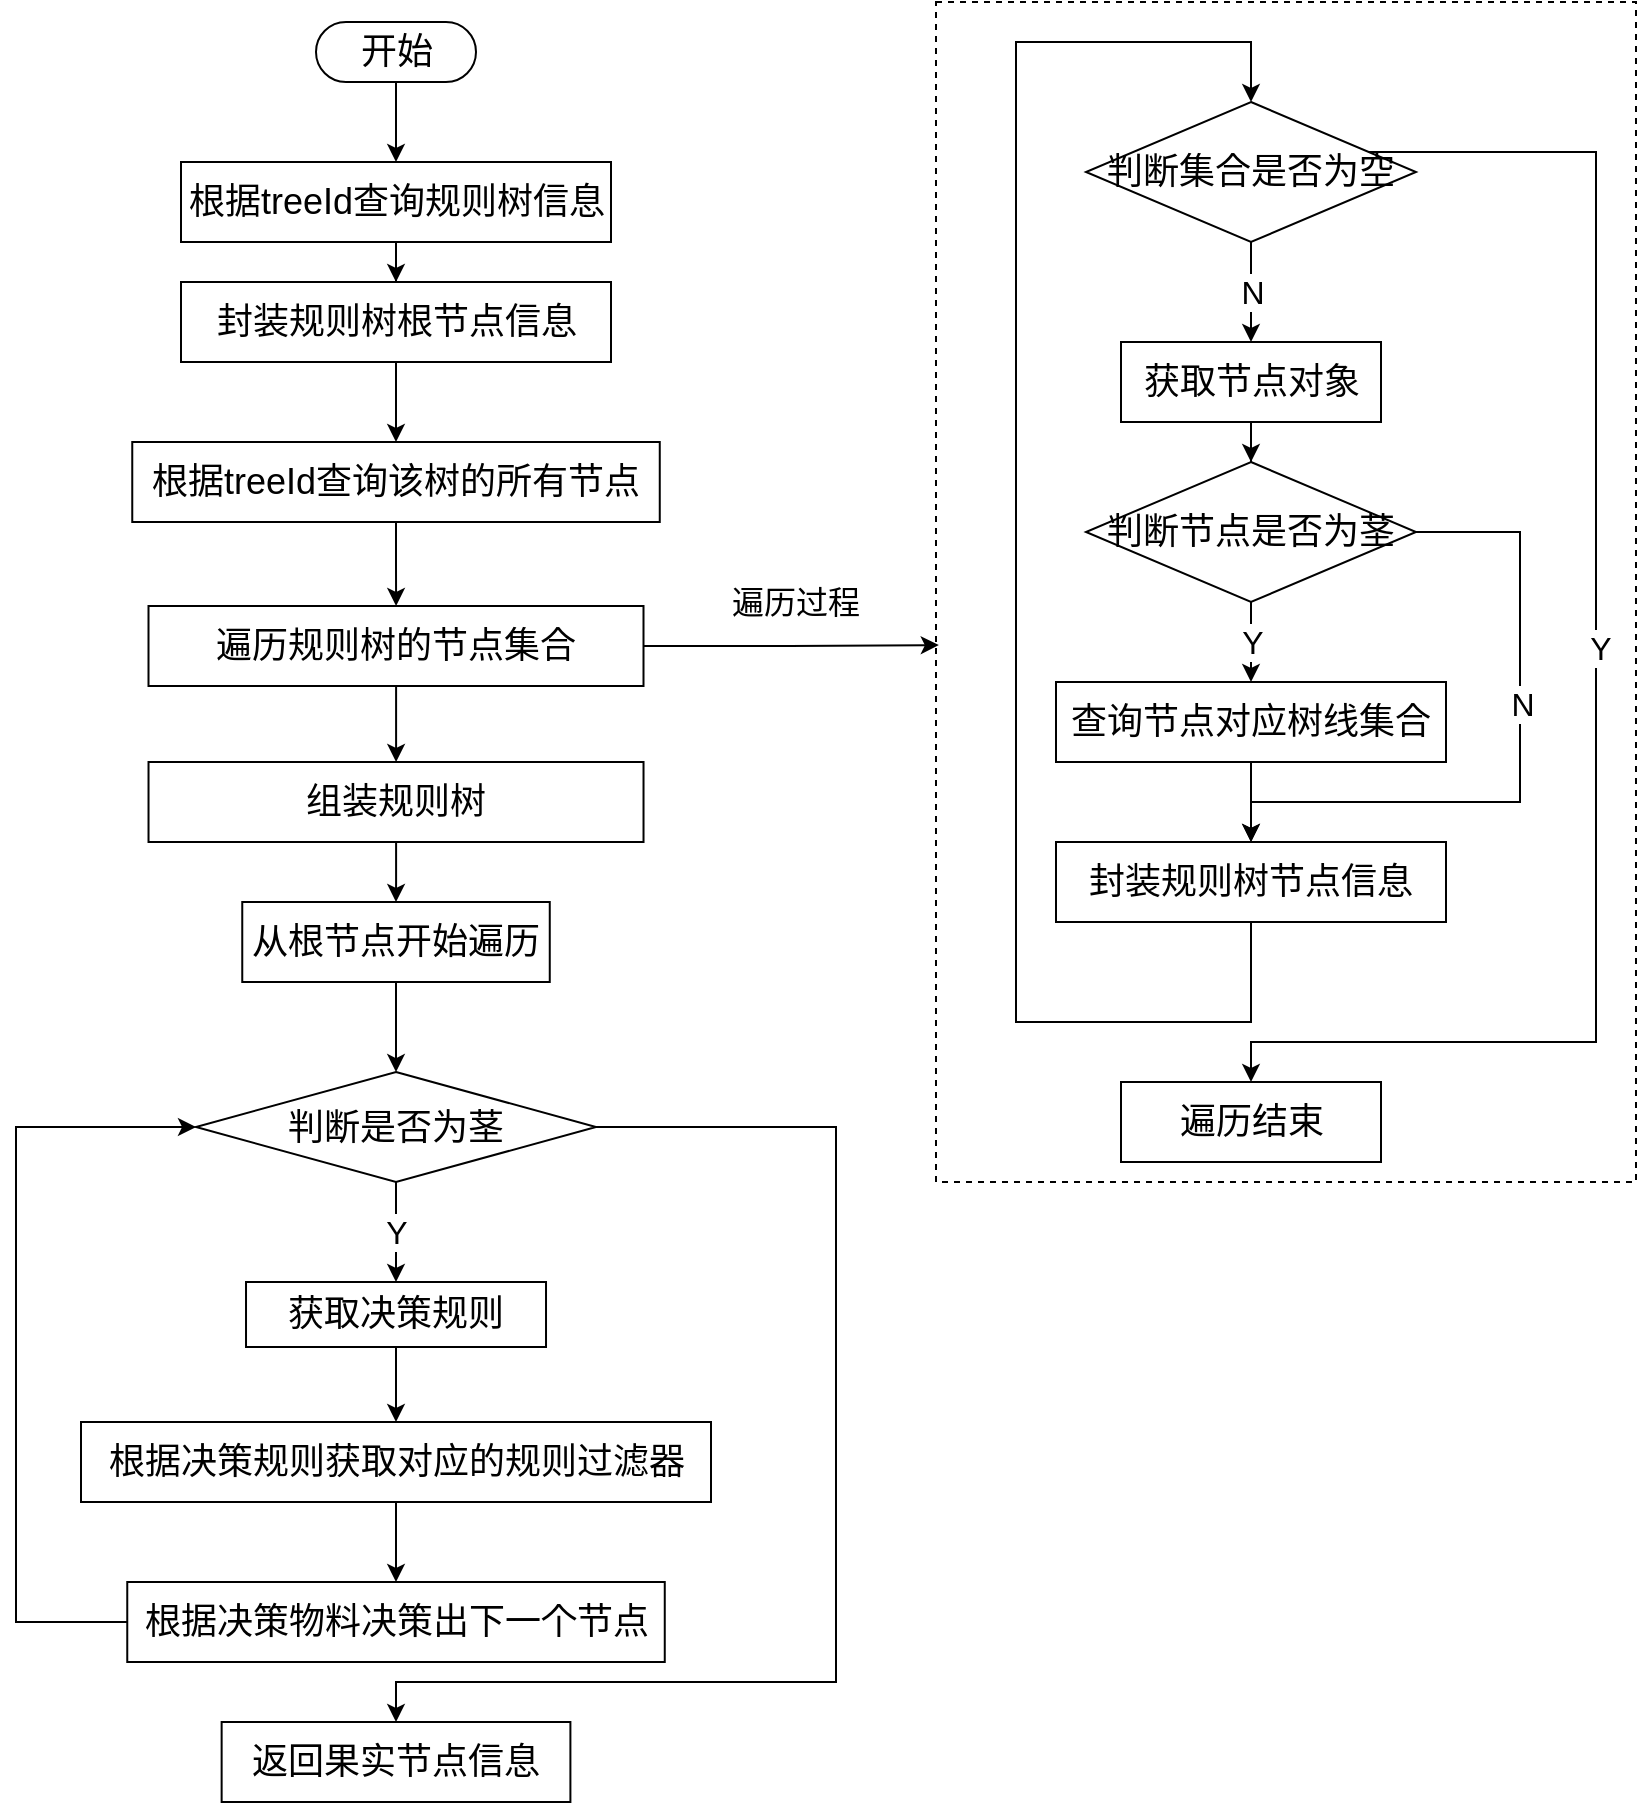 <mxfile version="14.5.1" type="device"><diagram id="nVp_uItKW5TGOkFuDzJg" name="第 1 页"><mxGraphModel dx="1386" dy="641" grid="1" gridSize="10" guides="1" tooltips="1" connect="1" arrows="1" fold="1" page="1" pageScale="1" pageWidth="827" pageHeight="1169" math="0" shadow="0"><root><mxCell id="0"/><mxCell id="1" parent="0"/><mxCell id="VP2q2Ax-RNxt_2DFGlpw-3" value="" style="edgeStyle=orthogonalEdgeStyle;rounded=0;orthogonalLoop=1;jettySize=auto;html=1;" edge="1" parent="1" source="VP2q2Ax-RNxt_2DFGlpw-1" target="VP2q2Ax-RNxt_2DFGlpw-2"><mxGeometry relative="1" as="geometry"/></mxCell><mxCell id="VP2q2Ax-RNxt_2DFGlpw-1" value="&lt;font style=&quot;font-size: 18px&quot;&gt;开始&lt;/font&gt;" style="html=1;dashed=0;whitespace=wrap;shape=mxgraph.dfd.start" vertex="1" parent="1"><mxGeometry x="320" y="20" width="80" height="30" as="geometry"/></mxCell><mxCell id="VP2q2Ax-RNxt_2DFGlpw-5" value="" style="edgeStyle=orthogonalEdgeStyle;rounded=0;orthogonalLoop=1;jettySize=auto;html=1;" edge="1" parent="1" source="VP2q2Ax-RNxt_2DFGlpw-2" target="VP2q2Ax-RNxt_2DFGlpw-4"><mxGeometry relative="1" as="geometry"/></mxCell><mxCell id="VP2q2Ax-RNxt_2DFGlpw-2" value="&lt;font style=&quot;font-size: 18px&quot;&gt;根据treeId查询规则树信息&lt;/font&gt;" style="whiteSpace=wrap;html=1;dashed=0;" vertex="1" parent="1"><mxGeometry x="252.5" y="90" width="215" height="40" as="geometry"/></mxCell><mxCell id="VP2q2Ax-RNxt_2DFGlpw-7" value="" style="edgeStyle=orthogonalEdgeStyle;rounded=0;orthogonalLoop=1;jettySize=auto;html=1;" edge="1" parent="1" source="VP2q2Ax-RNxt_2DFGlpw-4" target="VP2q2Ax-RNxt_2DFGlpw-6"><mxGeometry relative="1" as="geometry"/></mxCell><mxCell id="VP2q2Ax-RNxt_2DFGlpw-4" value="&lt;span style=&quot;font-size: 18px&quot;&gt;封装规则树根&lt;/span&gt;&lt;span style=&quot;font-size: 18px&quot;&gt;节&lt;/span&gt;&lt;span style=&quot;font-size: 18px&quot;&gt;点信息&lt;/span&gt;" style="whiteSpace=wrap;html=1;dashed=0;" vertex="1" parent="1"><mxGeometry x="252.5" y="150" width="215" height="40" as="geometry"/></mxCell><mxCell id="VP2q2Ax-RNxt_2DFGlpw-9" value="" style="edgeStyle=orthogonalEdgeStyle;rounded=0;orthogonalLoop=1;jettySize=auto;html=1;" edge="1" parent="1" source="VP2q2Ax-RNxt_2DFGlpw-6" target="VP2q2Ax-RNxt_2DFGlpw-8"><mxGeometry relative="1" as="geometry"/></mxCell><mxCell id="VP2q2Ax-RNxt_2DFGlpw-6" value="&lt;span style=&quot;font-size: 18px&quot;&gt;根据treeId查询该树的所有&lt;/span&gt;&lt;span style=&quot;font-size: 18px&quot;&gt;节&lt;/span&gt;&lt;span style=&quot;font-size: 18px&quot;&gt;点&lt;/span&gt;" style="whiteSpace=wrap;html=1;dashed=0;" vertex="1" parent="1"><mxGeometry x="228.13" y="230" width="263.75" height="40" as="geometry"/></mxCell><mxCell id="VP2q2Ax-RNxt_2DFGlpw-11" value="" style="edgeStyle=orthogonalEdgeStyle;rounded=0;orthogonalLoop=1;jettySize=auto;html=1;" edge="1" parent="1" source="VP2q2Ax-RNxt_2DFGlpw-8" target="VP2q2Ax-RNxt_2DFGlpw-10"><mxGeometry relative="1" as="geometry"/></mxCell><mxCell id="VP2q2Ax-RNxt_2DFGlpw-25" style="edgeStyle=orthogonalEdgeStyle;rounded=0;orthogonalLoop=1;jettySize=auto;html=1;entryX=0.004;entryY=0.545;entryDx=0;entryDy=0;entryPerimeter=0;" edge="1" parent="1" source="VP2q2Ax-RNxt_2DFGlpw-8" target="VP2q2Ax-RNxt_2DFGlpw-31"><mxGeometry relative="1" as="geometry"><mxPoint x="641.62" y="370.88" as="targetPoint"/></mxGeometry></mxCell><mxCell id="VP2q2Ax-RNxt_2DFGlpw-8" value="&lt;span style=&quot;font-size: 18px&quot;&gt;遍历规则树的节点集合&lt;/span&gt;" style="whiteSpace=wrap;html=1;dashed=0;" vertex="1" parent="1"><mxGeometry x="236.25" y="312" width="247.5" height="40" as="geometry"/></mxCell><mxCell id="VP2q2Ax-RNxt_2DFGlpw-39" value="" style="edgeStyle=orthogonalEdgeStyle;rounded=0;orthogonalLoop=1;jettySize=auto;html=1;" edge="1" parent="1" source="VP2q2Ax-RNxt_2DFGlpw-10" target="VP2q2Ax-RNxt_2DFGlpw-38"><mxGeometry relative="1" as="geometry"/></mxCell><mxCell id="VP2q2Ax-RNxt_2DFGlpw-10" value="&lt;span style=&quot;font-size: 18px&quot;&gt;组装规则树&lt;/span&gt;" style="whiteSpace=wrap;html=1;dashed=0;" vertex="1" parent="1"><mxGeometry x="236.26" y="390" width="247.5" height="40" as="geometry"/></mxCell><mxCell id="VP2q2Ax-RNxt_2DFGlpw-26" value="&lt;font style=&quot;font-size: 16px&quot;&gt;遍历过程&lt;/font&gt;" style="text;html=1;strokeColor=none;fillColor=none;align=center;verticalAlign=middle;whiteSpace=wrap;rounded=0;" vertex="1" parent="1"><mxGeometry x="520" y="300" width="80" height="20" as="geometry"/></mxCell><mxCell id="VP2q2Ax-RNxt_2DFGlpw-37" value="" style="group" vertex="1" connectable="0" parent="1"><mxGeometry x="630" y="10" width="350" height="590" as="geometry"/></mxCell><mxCell id="VP2q2Ax-RNxt_2DFGlpw-31" value="" style="rounded=0;whiteSpace=wrap;html=1;dashed=1;fillColor=none;" vertex="1" parent="VP2q2Ax-RNxt_2DFGlpw-37"><mxGeometry width="350" height="590" as="geometry"/></mxCell><mxCell id="VP2q2Ax-RNxt_2DFGlpw-12" value="&lt;font style=&quot;font-size: 18px&quot;&gt;获取节点对象&lt;/font&gt;" style="whiteSpace=wrap;html=1;dashed=0;" vertex="1" parent="VP2q2Ax-RNxt_2DFGlpw-37"><mxGeometry x="92.5" y="170" width="130" height="40" as="geometry"/></mxCell><mxCell id="VP2q2Ax-RNxt_2DFGlpw-15" value="&lt;font style=&quot;font-size: 18px&quot;&gt;判断节点是否为茎&lt;/font&gt;" style="rhombus;whiteSpace=wrap;html=1;dashed=0;" vertex="1" parent="VP2q2Ax-RNxt_2DFGlpw-37"><mxGeometry x="75" y="230" width="165" height="70" as="geometry"/></mxCell><mxCell id="VP2q2Ax-RNxt_2DFGlpw-16" value="" style="edgeStyle=orthogonalEdgeStyle;rounded=0;orthogonalLoop=1;jettySize=auto;html=1;" edge="1" parent="VP2q2Ax-RNxt_2DFGlpw-37" source="VP2q2Ax-RNxt_2DFGlpw-12" target="VP2q2Ax-RNxt_2DFGlpw-15"><mxGeometry x="60" y="190" as="geometry"/></mxCell><mxCell id="VP2q2Ax-RNxt_2DFGlpw-17" value="&lt;span style=&quot;font-size: 18px&quot;&gt;查询节点对应树线集合&lt;/span&gt;" style="whiteSpace=wrap;html=1;dashed=0;" vertex="1" parent="VP2q2Ax-RNxt_2DFGlpw-37"><mxGeometry x="60" y="340" width="195" height="40" as="geometry"/></mxCell><mxCell id="VP2q2Ax-RNxt_2DFGlpw-18" value="Y" style="edgeStyle=orthogonalEdgeStyle;rounded=0;orthogonalLoop=1;jettySize=auto;html=1;fontSize=16;" edge="1" parent="VP2q2Ax-RNxt_2DFGlpw-37" source="VP2q2Ax-RNxt_2DFGlpw-15" target="VP2q2Ax-RNxt_2DFGlpw-17"><mxGeometry x="60" y="190" as="geometry"/></mxCell><mxCell id="VP2q2Ax-RNxt_2DFGlpw-19" value="&lt;span style=&quot;font-size: 18px&quot;&gt;封装规则树节点信息&lt;/span&gt;" style="whiteSpace=wrap;html=1;dashed=0;" vertex="1" parent="VP2q2Ax-RNxt_2DFGlpw-37"><mxGeometry x="60" y="420" width="195" height="40" as="geometry"/></mxCell><mxCell id="VP2q2Ax-RNxt_2DFGlpw-21" style="edgeStyle=orthogonalEdgeStyle;rounded=0;orthogonalLoop=1;jettySize=auto;html=1;exitX=1;exitY=0.5;exitDx=0;exitDy=0;entryX=0.5;entryY=0;entryDx=0;entryDy=0;" edge="1" parent="VP2q2Ax-RNxt_2DFGlpw-37" source="VP2q2Ax-RNxt_2DFGlpw-15" target="VP2q2Ax-RNxt_2DFGlpw-19"><mxGeometry x="60" y="190" as="geometry"><mxPoint x="158" y="410" as="targetPoint"/><Array as="points"><mxPoint x="292" y="265"/><mxPoint x="292" y="400"/><mxPoint x="158" y="400"/></Array></mxGeometry></mxCell><mxCell id="VP2q2Ax-RNxt_2DFGlpw-22" value="&lt;font style=&quot;font-size: 16px&quot;&gt;N&lt;/font&gt;" style="edgeLabel;html=1;align=center;verticalAlign=middle;resizable=0;points=[];" vertex="1" connectable="0" parent="VP2q2Ax-RNxt_2DFGlpw-21"><mxGeometry x="-0.191" y="1" relative="1" as="geometry"><mxPoint as="offset"/></mxGeometry></mxCell><mxCell id="VP2q2Ax-RNxt_2DFGlpw-20" value="" style="edgeStyle=orthogonalEdgeStyle;rounded=0;orthogonalLoop=1;jettySize=auto;html=1;" edge="1" parent="VP2q2Ax-RNxt_2DFGlpw-37" source="VP2q2Ax-RNxt_2DFGlpw-17" target="VP2q2Ax-RNxt_2DFGlpw-19"><mxGeometry x="60" y="190" as="geometry"/></mxCell><mxCell id="VP2q2Ax-RNxt_2DFGlpw-28" value="&lt;font style=&quot;font-size: 16px&quot;&gt;N&lt;/font&gt;" style="edgeStyle=orthogonalEdgeStyle;rounded=0;orthogonalLoop=1;jettySize=auto;html=1;entryX=0.5;entryY=0;entryDx=0;entryDy=0;" edge="1" parent="VP2q2Ax-RNxt_2DFGlpw-37" source="VP2q2Ax-RNxt_2DFGlpw-27" target="VP2q2Ax-RNxt_2DFGlpw-12"><mxGeometry relative="1" as="geometry"/></mxCell><mxCell id="VP2q2Ax-RNxt_2DFGlpw-27" value="&lt;font style=&quot;font-size: 18px&quot;&gt;判断集合是否为空&lt;/font&gt;" style="rhombus;whiteSpace=wrap;html=1;dashed=0;" vertex="1" parent="VP2q2Ax-RNxt_2DFGlpw-37"><mxGeometry x="75" y="50" width="165" height="70" as="geometry"/></mxCell><mxCell id="VP2q2Ax-RNxt_2DFGlpw-35" style="edgeStyle=orthogonalEdgeStyle;rounded=0;orthogonalLoop=1;jettySize=auto;html=1;entryX=0.5;entryY=0;entryDx=0;entryDy=0;" edge="1" parent="VP2q2Ax-RNxt_2DFGlpw-37" source="VP2q2Ax-RNxt_2DFGlpw-19" target="VP2q2Ax-RNxt_2DFGlpw-27"><mxGeometry relative="1" as="geometry"><Array as="points"><mxPoint x="40" y="510"/><mxPoint x="40" y="20"/><mxPoint x="158" y="20"/></Array></mxGeometry></mxCell><mxCell id="VP2q2Ax-RNxt_2DFGlpw-30" value="&lt;span style=&quot;font-size: 18px&quot;&gt;遍历结束&lt;/span&gt;" style="whiteSpace=wrap;html=1;dashed=0;" vertex="1" parent="VP2q2Ax-RNxt_2DFGlpw-37"><mxGeometry x="92.5" y="540" width="130" height="40" as="geometry"/></mxCell><mxCell id="VP2q2Ax-RNxt_2DFGlpw-33" style="edgeStyle=orthogonalEdgeStyle;rounded=0;orthogonalLoop=1;jettySize=auto;html=1;entryX=0.5;entryY=0;entryDx=0;entryDy=0;" edge="1" parent="VP2q2Ax-RNxt_2DFGlpw-37" source="VP2q2Ax-RNxt_2DFGlpw-27" target="VP2q2Ax-RNxt_2DFGlpw-30"><mxGeometry relative="1" as="geometry"><Array as="points"><mxPoint x="330" y="75"/><mxPoint x="330" y="520"/><mxPoint x="158" y="520"/></Array></mxGeometry></mxCell><mxCell id="VP2q2Ax-RNxt_2DFGlpw-34" value="&lt;font style=&quot;font-size: 16px&quot;&gt;Y&lt;/font&gt;" style="edgeLabel;html=1;align=center;verticalAlign=middle;resizable=0;points=[];" vertex="1" connectable="0" parent="VP2q2Ax-RNxt_2DFGlpw-33"><mxGeometry x="-0.039" y="2" relative="1" as="geometry"><mxPoint as="offset"/></mxGeometry></mxCell><mxCell id="VP2q2Ax-RNxt_2DFGlpw-42" value="" style="edgeStyle=orthogonalEdgeStyle;rounded=0;orthogonalLoop=1;jettySize=auto;html=1;" edge="1" parent="1" source="VP2q2Ax-RNxt_2DFGlpw-38" target="VP2q2Ax-RNxt_2DFGlpw-41"><mxGeometry relative="1" as="geometry"/></mxCell><mxCell id="VP2q2Ax-RNxt_2DFGlpw-38" value="&lt;span style=&quot;font-size: 18px&quot;&gt;从根节点开始遍历&lt;/span&gt;" style="whiteSpace=wrap;html=1;dashed=0;" vertex="1" parent="1"><mxGeometry x="283.13" y="460" width="153.75" height="40" as="geometry"/></mxCell><mxCell id="VP2q2Ax-RNxt_2DFGlpw-44" value="&lt;font style=&quot;font-size: 16px&quot;&gt;Y&lt;/font&gt;" style="edgeStyle=orthogonalEdgeStyle;rounded=0;orthogonalLoop=1;jettySize=auto;html=1;" edge="1" parent="1" source="VP2q2Ax-RNxt_2DFGlpw-41" target="VP2q2Ax-RNxt_2DFGlpw-43"><mxGeometry relative="1" as="geometry"/></mxCell><mxCell id="VP2q2Ax-RNxt_2DFGlpw-55" style="edgeStyle=orthogonalEdgeStyle;rounded=0;orthogonalLoop=1;jettySize=auto;html=1;entryX=0.5;entryY=0;entryDx=0;entryDy=0;" edge="1" parent="1" source="VP2q2Ax-RNxt_2DFGlpw-41" target="VP2q2Ax-RNxt_2DFGlpw-50"><mxGeometry relative="1" as="geometry"><Array as="points"><mxPoint x="580" y="573"/><mxPoint x="580" y="850"/><mxPoint x="360" y="850"/></Array></mxGeometry></mxCell><mxCell id="VP2q2Ax-RNxt_2DFGlpw-41" value="&lt;span style=&quot;font-size: 18px&quot;&gt;判断是否为茎&lt;/span&gt;" style="rhombus;whiteSpace=wrap;html=1;dashed=0;" vertex="1" parent="1"><mxGeometry x="260" y="545" width="200" height="55" as="geometry"/></mxCell><mxCell id="VP2q2Ax-RNxt_2DFGlpw-46" value="" style="edgeStyle=orthogonalEdgeStyle;rounded=0;orthogonalLoop=1;jettySize=auto;html=1;" edge="1" parent="1" source="VP2q2Ax-RNxt_2DFGlpw-43" target="VP2q2Ax-RNxt_2DFGlpw-45"><mxGeometry relative="1" as="geometry"/></mxCell><mxCell id="VP2q2Ax-RNxt_2DFGlpw-43" value="&lt;span style=&quot;font-size: 18px&quot;&gt;获取决策规则&lt;/span&gt;" style="whiteSpace=wrap;html=1;dashed=0;" vertex="1" parent="1"><mxGeometry x="285.01" y="650" width="150" height="32.5" as="geometry"/></mxCell><mxCell id="VP2q2Ax-RNxt_2DFGlpw-48" value="" style="edgeStyle=orthogonalEdgeStyle;rounded=0;orthogonalLoop=1;jettySize=auto;html=1;" edge="1" parent="1" source="VP2q2Ax-RNxt_2DFGlpw-45" target="VP2q2Ax-RNxt_2DFGlpw-47"><mxGeometry relative="1" as="geometry"/></mxCell><mxCell id="VP2q2Ax-RNxt_2DFGlpw-45" value="&lt;span style=&quot;font-size: 18px&quot;&gt;根据决策规则获取对应的规则过滤器&lt;/span&gt;" style="whiteSpace=wrap;html=1;dashed=0;" vertex="1" parent="1"><mxGeometry x="202.5" y="720" width="315" height="40" as="geometry"/></mxCell><mxCell id="VP2q2Ax-RNxt_2DFGlpw-49" style="edgeStyle=orthogonalEdgeStyle;rounded=0;orthogonalLoop=1;jettySize=auto;html=1;entryX=0;entryY=0.5;entryDx=0;entryDy=0;" edge="1" parent="1" source="VP2q2Ax-RNxt_2DFGlpw-47" target="VP2q2Ax-RNxt_2DFGlpw-41"><mxGeometry relative="1" as="geometry"><Array as="points"><mxPoint x="170" y="820"/><mxPoint x="170" y="573"/></Array></mxGeometry></mxCell><mxCell id="VP2q2Ax-RNxt_2DFGlpw-47" value="&lt;span style=&quot;font-size: 18px&quot;&gt;根据决策物料决策出下一个节点&lt;/span&gt;" style="whiteSpace=wrap;html=1;dashed=0;" vertex="1" parent="1"><mxGeometry x="225.63" y="800" width="268.75" height="40" as="geometry"/></mxCell><mxCell id="VP2q2Ax-RNxt_2DFGlpw-50" value="&lt;span style=&quot;font-size: 18px&quot;&gt;返回果实节点信息&lt;/span&gt;" style="whiteSpace=wrap;html=1;dashed=0;" vertex="1" parent="1"><mxGeometry x="272.82" y="870" width="174.38" height="40" as="geometry"/></mxCell></root></mxGraphModel></diagram></mxfile>